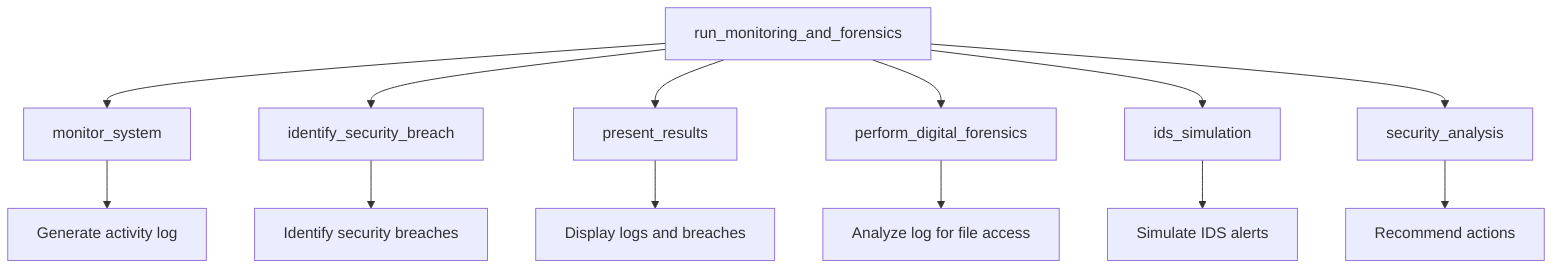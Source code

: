 graph TD
    A[run_monitoring_and_forensics] --> B[monitor_system]
    A --> C[identify_security_breach]
    A --> D[present_results]
    A --> E[perform_digital_forensics]
    A --> F[ids_simulation]
    A --> G[security_analysis]

    B --> H[Generate activity log]
    C --> I[Identify security breaches]
    D --> J[Display logs and breaches]
    E --> K[Analyze log for file access]
    F --> L[Simulate IDS alerts]
    G --> M[Recommend actions]
